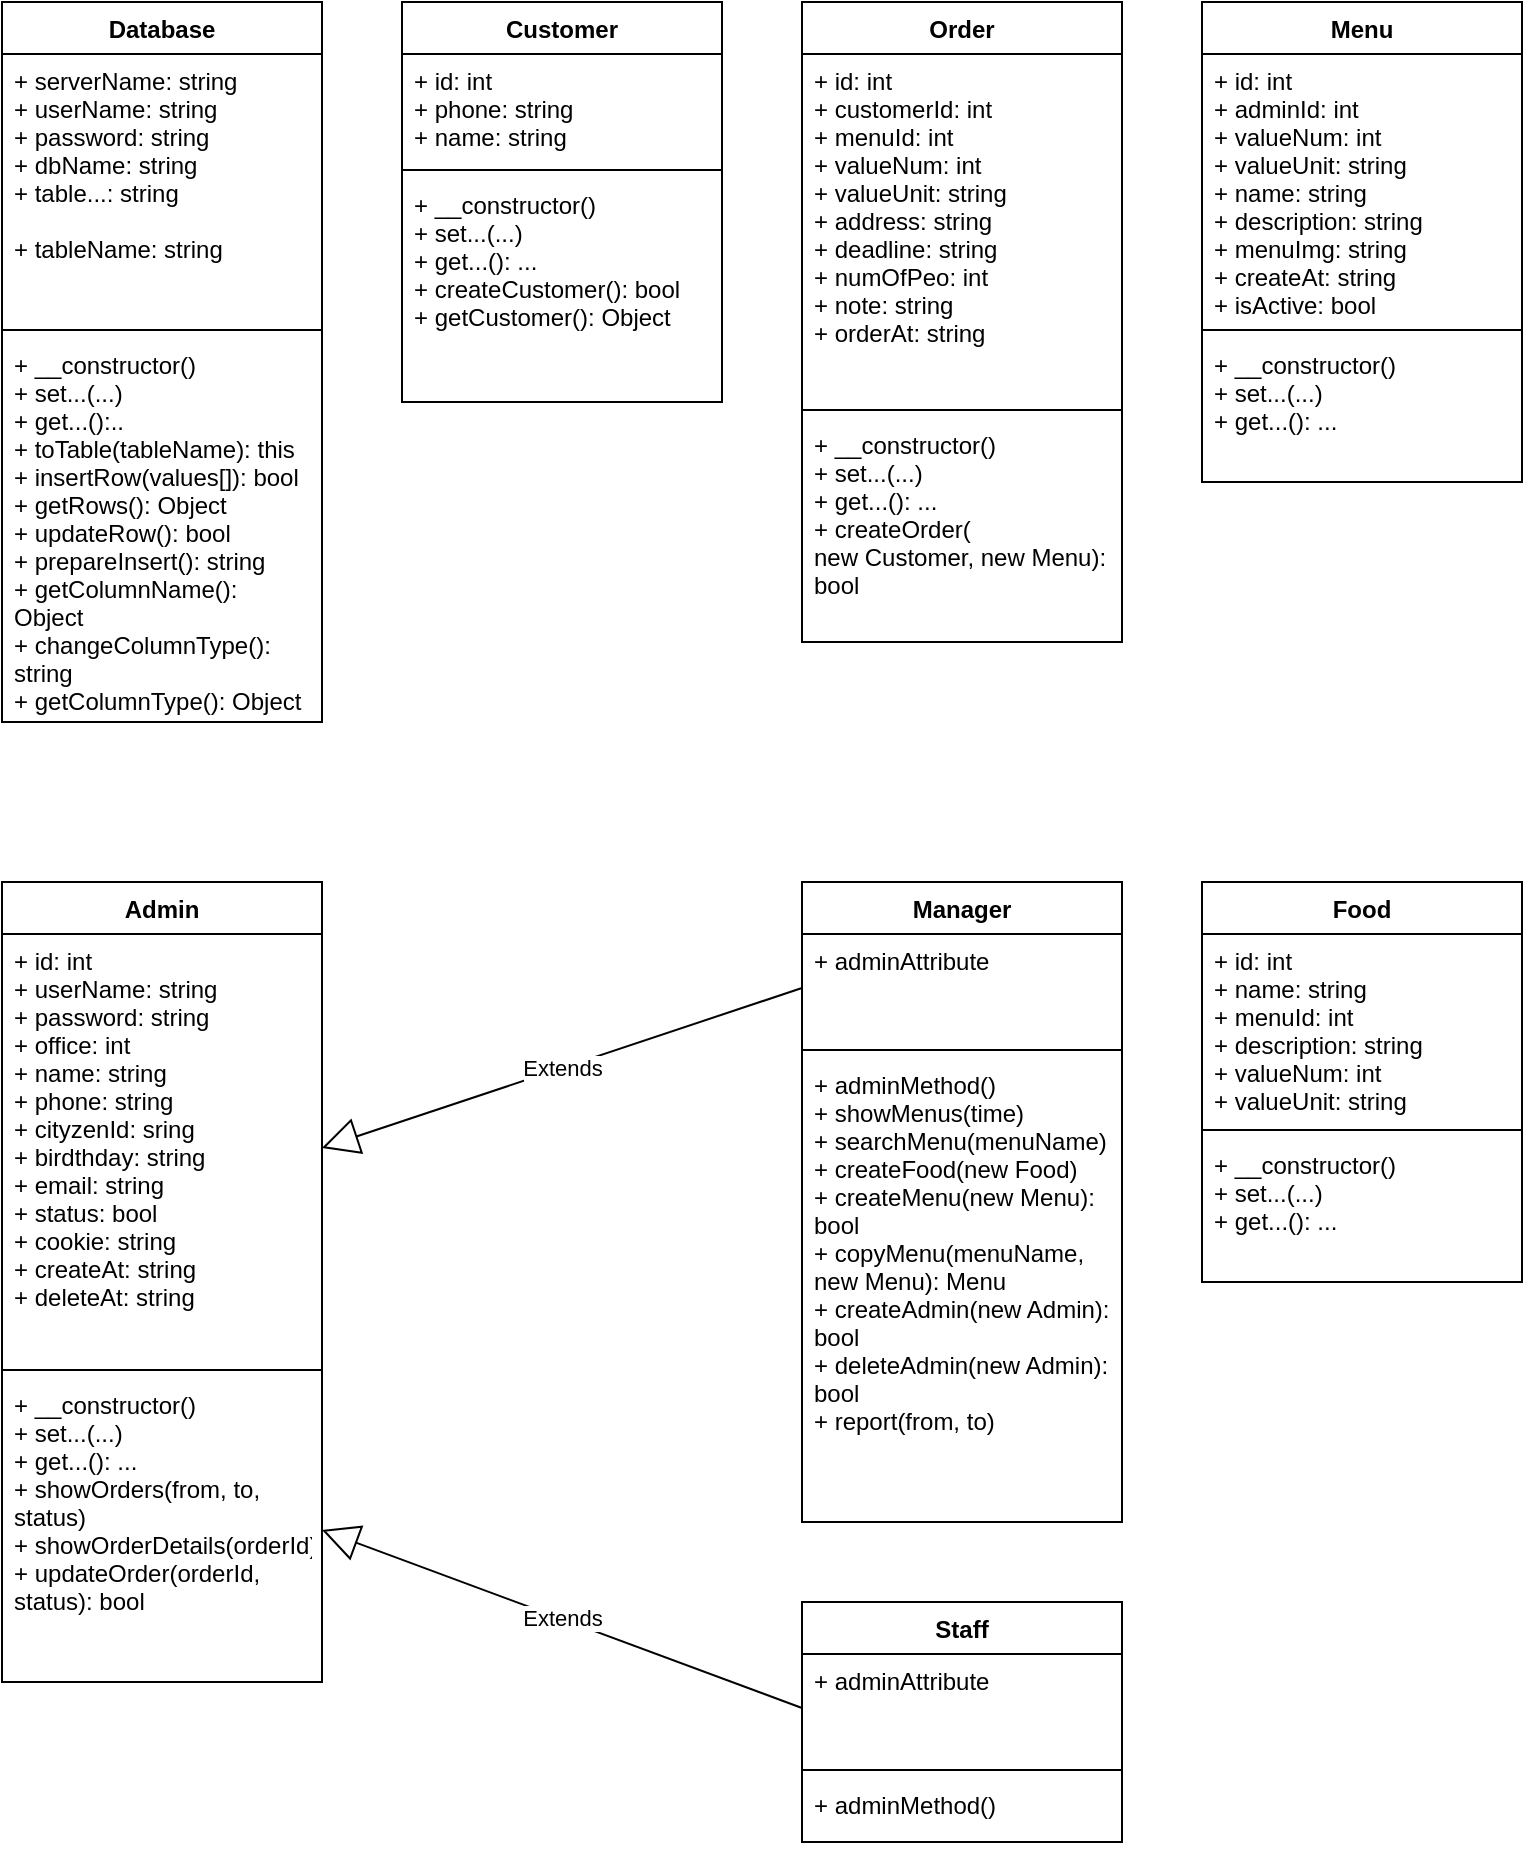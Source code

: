 <mxfile version="14.5.1" type="device"><diagram id="ibbRtkqQK8TwOqvRTWib" name="Page-1"><mxGraphModel dx="1038" dy="607" grid="1" gridSize="10" guides="1" tooltips="1" connect="1" arrows="1" fold="1" page="1" pageScale="1" pageWidth="850" pageHeight="1100" math="0" shadow="0"><root><mxCell id="0"/><mxCell id="1" parent="0"/><mxCell id="IVHF2FD5wScz-1iarKSH-1" value="Customer" style="swimlane;fontStyle=1;align=center;verticalAlign=top;childLayout=stackLayout;horizontal=1;startSize=26;horizontalStack=0;resizeParent=1;resizeParentMax=0;resizeLast=0;collapsible=1;marginBottom=0;" parent="1" vertex="1"><mxGeometry x="240" y="40" width="160" height="200" as="geometry"/></mxCell><mxCell id="IVHF2FD5wScz-1iarKSH-2" value="+ id: int&#10;+ phone: string&#10;+ name: string" style="text;strokeColor=none;fillColor=none;align=left;verticalAlign=top;spacingLeft=4;spacingRight=4;overflow=hidden;rotatable=0;points=[[0,0.5],[1,0.5]];portConstraint=eastwest;" parent="IVHF2FD5wScz-1iarKSH-1" vertex="1"><mxGeometry y="26" width="160" height="54" as="geometry"/></mxCell><mxCell id="IVHF2FD5wScz-1iarKSH-3" value="" style="line;strokeWidth=1;fillColor=none;align=left;verticalAlign=middle;spacingTop=-1;spacingLeft=3;spacingRight=3;rotatable=0;labelPosition=right;points=[];portConstraint=eastwest;" parent="IVHF2FD5wScz-1iarKSH-1" vertex="1"><mxGeometry y="80" width="160" height="8" as="geometry"/></mxCell><mxCell id="IVHF2FD5wScz-1iarKSH-4" value="+ __constructor()&#10;+ set...(...)&#10;+ get...(): ...&#10;+ createCustomer(): bool&#10;+ getCustomer(): Object" style="text;strokeColor=none;fillColor=none;align=left;verticalAlign=top;spacingLeft=4;spacingRight=4;overflow=hidden;rotatable=0;points=[[0,0.5],[1,0.5]];portConstraint=eastwest;" parent="IVHF2FD5wScz-1iarKSH-1" vertex="1"><mxGeometry y="88" width="160" height="112" as="geometry"/></mxCell><mxCell id="IVHF2FD5wScz-1iarKSH-5" value="Order" style="swimlane;fontStyle=1;align=center;verticalAlign=top;childLayout=stackLayout;horizontal=1;startSize=26;horizontalStack=0;resizeParent=1;resizeParentMax=0;resizeLast=0;collapsible=1;marginBottom=0;" parent="1" vertex="1"><mxGeometry x="440" y="40" width="160" height="320" as="geometry"/></mxCell><mxCell id="IVHF2FD5wScz-1iarKSH-6" value="+ id: int&#10;+ customerId: int&#10;+ menuId: int&#10;+ valueNum: int&#10;+ valueUnit: string&#10;+ address: string&#10;+ deadline: string&#10;+ numOfPeo: int&#10;+ note: string&#10;+ orderAt: string" style="text;strokeColor=none;fillColor=none;align=left;verticalAlign=top;spacingLeft=4;spacingRight=4;overflow=hidden;rotatable=0;points=[[0,0.5],[1,0.5]];portConstraint=eastwest;" parent="IVHF2FD5wScz-1iarKSH-5" vertex="1"><mxGeometry y="26" width="160" height="174" as="geometry"/></mxCell><mxCell id="IVHF2FD5wScz-1iarKSH-7" value="" style="line;strokeWidth=1;fillColor=none;align=left;verticalAlign=middle;spacingTop=-1;spacingLeft=3;spacingRight=3;rotatable=0;labelPosition=right;points=[];portConstraint=eastwest;" parent="IVHF2FD5wScz-1iarKSH-5" vertex="1"><mxGeometry y="200" width="160" height="8" as="geometry"/></mxCell><mxCell id="IVHF2FD5wScz-1iarKSH-8" value="+ __constructor()&#10;+ set...(...)&#10;+ get...(): ...&#10;+ createOrder(&#10;new Customer, new Menu):&#10;bool" style="text;strokeColor=none;fillColor=none;align=left;verticalAlign=top;spacingLeft=4;spacingRight=4;overflow=hidden;rotatable=0;points=[[0,0.5],[1,0.5]];portConstraint=eastwest;" parent="IVHF2FD5wScz-1iarKSH-5" vertex="1"><mxGeometry y="208" width="160" height="112" as="geometry"/></mxCell><mxCell id="IVHF2FD5wScz-1iarKSH-9" value="Menu" style="swimlane;fontStyle=1;align=center;verticalAlign=top;childLayout=stackLayout;horizontal=1;startSize=26;horizontalStack=0;resizeParent=1;resizeParentMax=0;resizeLast=0;collapsible=1;marginBottom=0;" parent="1" vertex="1"><mxGeometry x="640" y="40" width="160" height="240" as="geometry"/></mxCell><mxCell id="IVHF2FD5wScz-1iarKSH-10" value="+ id: int&#10;+ adminId: int&#10;+ valueNum: int&#10;+ valueUnit: string&#10;+ name: string&#10;+ description: string&#10;+ menuImg: string&#10;+ createAt: string&#10;+ isActive: bool" style="text;strokeColor=none;fillColor=none;align=left;verticalAlign=top;spacingLeft=4;spacingRight=4;overflow=hidden;rotatable=0;points=[[0,0.5],[1,0.5]];portConstraint=eastwest;" parent="IVHF2FD5wScz-1iarKSH-9" vertex="1"><mxGeometry y="26" width="160" height="134" as="geometry"/></mxCell><mxCell id="IVHF2FD5wScz-1iarKSH-11" value="" style="line;strokeWidth=1;fillColor=none;align=left;verticalAlign=middle;spacingTop=-1;spacingLeft=3;spacingRight=3;rotatable=0;labelPosition=right;points=[];portConstraint=eastwest;" parent="IVHF2FD5wScz-1iarKSH-9" vertex="1"><mxGeometry y="160" width="160" height="8" as="geometry"/></mxCell><mxCell id="IVHF2FD5wScz-1iarKSH-12" value="+ __constructor()&#10;+ set...(...)&#10;+ get...(): ..." style="text;strokeColor=none;fillColor=none;align=left;verticalAlign=top;spacingLeft=4;spacingRight=4;overflow=hidden;rotatable=0;points=[[0,0.5],[1,0.5]];portConstraint=eastwest;" parent="IVHF2FD5wScz-1iarKSH-9" vertex="1"><mxGeometry y="168" width="160" height="72" as="geometry"/></mxCell><mxCell id="IVHF2FD5wScz-1iarKSH-13" value="Food" style="swimlane;fontStyle=1;align=center;verticalAlign=top;childLayout=stackLayout;horizontal=1;startSize=26;horizontalStack=0;resizeParent=1;resizeParentMax=0;resizeLast=0;collapsible=1;marginBottom=0;" parent="1" vertex="1"><mxGeometry x="640" y="480" width="160" height="200" as="geometry"/></mxCell><mxCell id="IVHF2FD5wScz-1iarKSH-14" value="+ id: int&#10;+ name: string&#10;+ menuId: int&#10;+ description: string&#10;+ valueNum: int&#10;+ valueUnit: string" style="text;strokeColor=none;fillColor=none;align=left;verticalAlign=top;spacingLeft=4;spacingRight=4;overflow=hidden;rotatable=0;points=[[0,0.5],[1,0.5]];portConstraint=eastwest;" parent="IVHF2FD5wScz-1iarKSH-13" vertex="1"><mxGeometry y="26" width="160" height="94" as="geometry"/></mxCell><mxCell id="IVHF2FD5wScz-1iarKSH-15" value="" style="line;strokeWidth=1;fillColor=none;align=left;verticalAlign=middle;spacingTop=-1;spacingLeft=3;spacingRight=3;rotatable=0;labelPosition=right;points=[];portConstraint=eastwest;" parent="IVHF2FD5wScz-1iarKSH-13" vertex="1"><mxGeometry y="120" width="160" height="8" as="geometry"/></mxCell><mxCell id="IVHF2FD5wScz-1iarKSH-16" value="+ __constructor()&#10;+ set...(...)&#10;+ get...(): ..." style="text;strokeColor=none;fillColor=none;align=left;verticalAlign=top;spacingLeft=4;spacingRight=4;overflow=hidden;rotatable=0;points=[[0,0.5],[1,0.5]];portConstraint=eastwest;" parent="IVHF2FD5wScz-1iarKSH-13" vertex="1"><mxGeometry y="128" width="160" height="72" as="geometry"/></mxCell><mxCell id="IVHF2FD5wScz-1iarKSH-17" value="Admin" style="swimlane;fontStyle=1;align=center;verticalAlign=top;childLayout=stackLayout;horizontal=1;startSize=26;horizontalStack=0;resizeParent=1;resizeParentMax=0;resizeLast=0;collapsible=1;marginBottom=0;" parent="1" vertex="1"><mxGeometry x="40" y="480" width="160" height="400" as="geometry"/></mxCell><mxCell id="IVHF2FD5wScz-1iarKSH-18" value="+ id: int&#10;+ userName: string&#10;+ password: string&#10;+ office: int&#10;+ name: string&#10;+ phone: string&#10;+ cityzenId: sring&#10;+ birdthday: string&#10;+ email: string&#10;+ status: bool&#10;+ cookie: string&#10;+ createAt: string&#10;+ deleteAt: string" style="text;strokeColor=none;fillColor=none;align=left;verticalAlign=top;spacingLeft=4;spacingRight=4;overflow=hidden;rotatable=0;points=[[0,0.5],[1,0.5]];portConstraint=eastwest;" parent="IVHF2FD5wScz-1iarKSH-17" vertex="1"><mxGeometry y="26" width="160" height="214" as="geometry"/></mxCell><mxCell id="IVHF2FD5wScz-1iarKSH-19" value="" style="line;strokeWidth=1;fillColor=none;align=left;verticalAlign=middle;spacingTop=-1;spacingLeft=3;spacingRight=3;rotatable=0;labelPosition=right;points=[];portConstraint=eastwest;" parent="IVHF2FD5wScz-1iarKSH-17" vertex="1"><mxGeometry y="240" width="160" height="8" as="geometry"/></mxCell><mxCell id="IVHF2FD5wScz-1iarKSH-20" value="+ __constructor()&#10;+ set...(...)&#10;+ get...(): ...&#10;+ showOrders(from, to,&#10;status)&#10;+ showOrderDetails(orderId)&#10;+ updateOrder(orderId, &#10;status): bool" style="text;strokeColor=none;fillColor=none;align=left;verticalAlign=top;spacingLeft=4;spacingRight=4;overflow=hidden;rotatable=0;points=[[0,0.5],[1,0.5]];portConstraint=eastwest;" parent="IVHF2FD5wScz-1iarKSH-17" vertex="1"><mxGeometry y="248" width="160" height="152" as="geometry"/></mxCell><mxCell id="HQIe_BpXtwBZY5GEg_VE-1" value="Database" style="swimlane;fontStyle=1;align=center;verticalAlign=top;childLayout=stackLayout;horizontal=1;startSize=26;horizontalStack=0;resizeParent=1;resizeParentMax=0;resizeLast=0;collapsible=1;marginBottom=0;" parent="1" vertex="1"><mxGeometry x="40" y="40" width="160" height="360" as="geometry"/></mxCell><mxCell id="HQIe_BpXtwBZY5GEg_VE-2" value="+ serverName: string&#10;+ userName: string&#10;+ password: string&#10;+ dbName: string&#10;+ table...: string&#10;&#10;+ tableName: string" style="text;strokeColor=none;fillColor=none;align=left;verticalAlign=top;spacingLeft=4;spacingRight=4;overflow=hidden;rotatable=0;points=[[0,0.5],[1,0.5]];portConstraint=eastwest;" parent="HQIe_BpXtwBZY5GEg_VE-1" vertex="1"><mxGeometry y="26" width="160" height="134" as="geometry"/></mxCell><mxCell id="HQIe_BpXtwBZY5GEg_VE-3" value="" style="line;strokeWidth=1;fillColor=none;align=left;verticalAlign=middle;spacingTop=-1;spacingLeft=3;spacingRight=3;rotatable=0;labelPosition=right;points=[];portConstraint=eastwest;" parent="HQIe_BpXtwBZY5GEg_VE-1" vertex="1"><mxGeometry y="160" width="160" height="8" as="geometry"/></mxCell><mxCell id="HQIe_BpXtwBZY5GEg_VE-4" value="+ __constructor()&#10;+ set...(...)&#10;+ get...():..&#10;+ toTable(tableName): this&#10;+ insertRow(values[]): bool&#10;+ getRows(): Object&#10;+ updateRow(): bool&#10;+ prepareInsert(): string&#10;+ getColumnName(): &#10;Object&#10;+ changeColumnType(): &#10;string&#10;+ getColumnType(): Object&#10;" style="text;strokeColor=none;fillColor=none;align=left;verticalAlign=top;spacingLeft=4;spacingRight=4;overflow=hidden;rotatable=0;points=[[0,0.5],[1,0.5]];portConstraint=eastwest;" parent="HQIe_BpXtwBZY5GEg_VE-1" vertex="1"><mxGeometry y="168" width="160" height="192" as="geometry"/></mxCell><mxCell id="JC7_gSe1VFstHsPF0K8O-1" value="Manager" style="swimlane;fontStyle=1;align=center;verticalAlign=top;childLayout=stackLayout;horizontal=1;startSize=26;horizontalStack=0;resizeParent=1;resizeParentMax=0;resizeLast=0;collapsible=1;marginBottom=0;" parent="1" vertex="1"><mxGeometry x="440" y="480" width="160" height="320" as="geometry"/></mxCell><mxCell id="JC7_gSe1VFstHsPF0K8O-2" value="+ adminAttribute&#10;&#10;" style="text;strokeColor=none;fillColor=none;align=left;verticalAlign=top;spacingLeft=4;spacingRight=4;overflow=hidden;rotatable=0;points=[[0,0.5],[1,0.5]];portConstraint=eastwest;" parent="JC7_gSe1VFstHsPF0K8O-1" vertex="1"><mxGeometry y="26" width="160" height="54" as="geometry"/></mxCell><mxCell id="JC7_gSe1VFstHsPF0K8O-3" value="" style="line;strokeWidth=1;fillColor=none;align=left;verticalAlign=middle;spacingTop=-1;spacingLeft=3;spacingRight=3;rotatable=0;labelPosition=right;points=[];portConstraint=eastwest;" parent="JC7_gSe1VFstHsPF0K8O-1" vertex="1"><mxGeometry y="80" width="160" height="8" as="geometry"/></mxCell><mxCell id="JC7_gSe1VFstHsPF0K8O-4" value="+ adminMethod()&#10;+ showMenus(time)&#10;+ searchMenu(menuName)&#10;+ createFood(new Food)&#10;+ createMenu(new Menu):&#10;bool&#10;+ copyMenu(menuName, &#10;new Menu): Menu&#10;+ createAdmin(new Admin):&#10;bool&#10;+ deleteAdmin(new Admin):&#10;bool&#10;+ report(from, to)" style="text;strokeColor=none;fillColor=none;align=left;verticalAlign=top;spacingLeft=4;spacingRight=4;overflow=hidden;rotatable=0;points=[[0,0.5],[1,0.5]];portConstraint=eastwest;" parent="JC7_gSe1VFstHsPF0K8O-1" vertex="1"><mxGeometry y="88" width="160" height="232" as="geometry"/></mxCell><mxCell id="JC7_gSe1VFstHsPF0K8O-5" value="Staff" style="swimlane;fontStyle=1;align=center;verticalAlign=top;childLayout=stackLayout;horizontal=1;startSize=26;horizontalStack=0;resizeParent=1;resizeParentMax=0;resizeLast=0;collapsible=1;marginBottom=0;" parent="1" vertex="1"><mxGeometry x="440" y="840" width="160" height="120" as="geometry"/></mxCell><mxCell id="JC7_gSe1VFstHsPF0K8O-6" value="+ adminAttribute" style="text;strokeColor=none;fillColor=none;align=left;verticalAlign=top;spacingLeft=4;spacingRight=4;overflow=hidden;rotatable=0;points=[[0,0.5],[1,0.5]];portConstraint=eastwest;" parent="JC7_gSe1VFstHsPF0K8O-5" vertex="1"><mxGeometry y="26" width="160" height="54" as="geometry"/></mxCell><mxCell id="JC7_gSe1VFstHsPF0K8O-7" value="" style="line;strokeWidth=1;fillColor=none;align=left;verticalAlign=middle;spacingTop=-1;spacingLeft=3;spacingRight=3;rotatable=0;labelPosition=right;points=[];portConstraint=eastwest;" parent="JC7_gSe1VFstHsPF0K8O-5" vertex="1"><mxGeometry y="80" width="160" height="8" as="geometry"/></mxCell><mxCell id="JC7_gSe1VFstHsPF0K8O-8" value="+ adminMethod()" style="text;strokeColor=none;fillColor=none;align=left;verticalAlign=top;spacingLeft=4;spacingRight=4;overflow=hidden;rotatable=0;points=[[0,0.5],[1,0.5]];portConstraint=eastwest;" parent="JC7_gSe1VFstHsPF0K8O-5" vertex="1"><mxGeometry y="88" width="160" height="32" as="geometry"/></mxCell><mxCell id="JC7_gSe1VFstHsPF0K8O-9" value="Extends" style="endArrow=block;endSize=16;endFill=0;html=1;exitX=0;exitY=0.5;exitDx=0;exitDy=0;entryX=1;entryY=0.5;entryDx=0;entryDy=0;" parent="1" source="JC7_gSe1VFstHsPF0K8O-2" target="IVHF2FD5wScz-1iarKSH-18" edge="1"><mxGeometry width="160" relative="1" as="geometry"><mxPoint x="340" y="690" as="sourcePoint"/><mxPoint x="500" y="690" as="targetPoint"/></mxGeometry></mxCell><mxCell id="JC7_gSe1VFstHsPF0K8O-12" value="Extends" style="endArrow=block;endSize=16;endFill=0;html=1;exitX=0;exitY=0.5;exitDx=0;exitDy=0;entryX=1;entryY=0.5;entryDx=0;entryDy=0;" parent="1" source="JC7_gSe1VFstHsPF0K8O-6" target="IVHF2FD5wScz-1iarKSH-20" edge="1"><mxGeometry width="160" relative="1" as="geometry"><mxPoint x="130" y="840" as="sourcePoint"/><mxPoint x="130" y="770" as="targetPoint"/></mxGeometry></mxCell></root></mxGraphModel></diagram></mxfile>